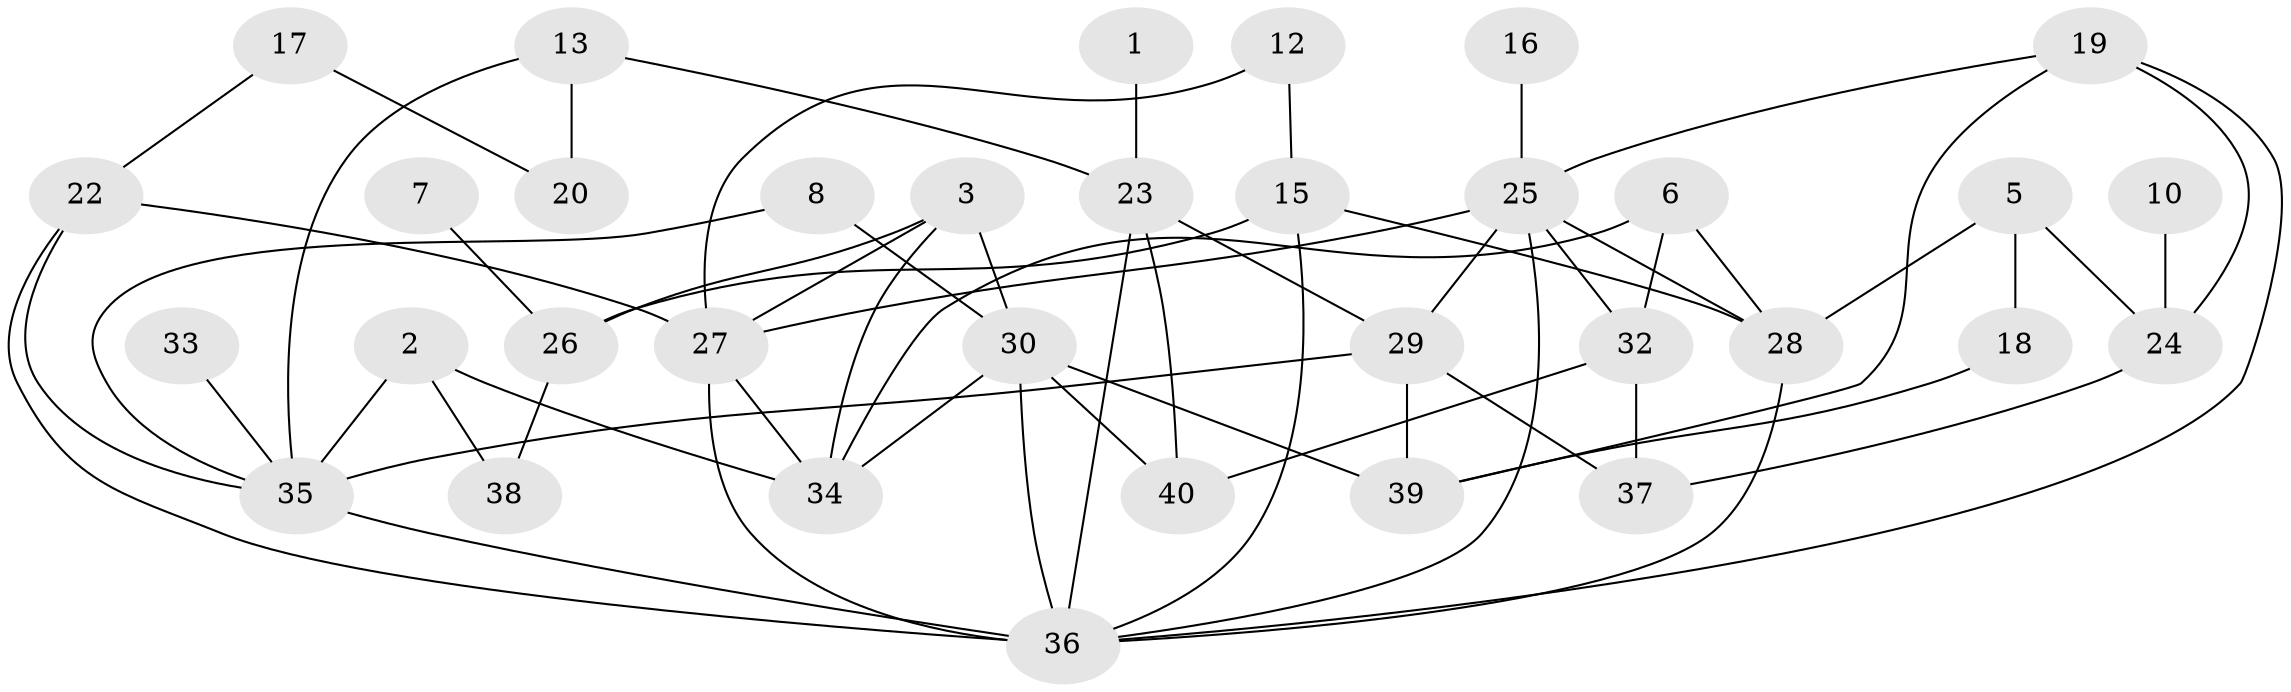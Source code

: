 // original degree distribution, {3: 0.26582278481012656, 5: 0.06329113924050633, 1: 0.1518987341772152, 4: 0.17721518987341772, 2: 0.25316455696202533, 0: 0.06329113924050633, 6: 0.02531645569620253}
// Generated by graph-tools (version 1.1) at 2025/49/03/09/25 03:49:07]
// undirected, 34 vertices, 61 edges
graph export_dot {
graph [start="1"]
  node [color=gray90,style=filled];
  1;
  2;
  3;
  5;
  6;
  7;
  8;
  10;
  12;
  13;
  15;
  16;
  17;
  18;
  19;
  20;
  22;
  23;
  24;
  25;
  26;
  27;
  28;
  29;
  30;
  32;
  33;
  34;
  35;
  36;
  37;
  38;
  39;
  40;
  1 -- 23 [weight=1.0];
  2 -- 34 [weight=1.0];
  2 -- 35 [weight=1.0];
  2 -- 38 [weight=1.0];
  3 -- 26 [weight=1.0];
  3 -- 27 [weight=1.0];
  3 -- 30 [weight=1.0];
  3 -- 34 [weight=1.0];
  5 -- 18 [weight=1.0];
  5 -- 24 [weight=1.0];
  5 -- 28 [weight=1.0];
  6 -- 28 [weight=1.0];
  6 -- 32 [weight=1.0];
  6 -- 34 [weight=1.0];
  7 -- 26 [weight=1.0];
  8 -- 30 [weight=1.0];
  8 -- 35 [weight=1.0];
  10 -- 24 [weight=1.0];
  12 -- 15 [weight=1.0];
  12 -- 27 [weight=1.0];
  13 -- 20 [weight=1.0];
  13 -- 23 [weight=1.0];
  13 -- 35 [weight=1.0];
  15 -- 26 [weight=1.0];
  15 -- 28 [weight=1.0];
  15 -- 36 [weight=1.0];
  16 -- 25 [weight=1.0];
  17 -- 20 [weight=1.0];
  17 -- 22 [weight=1.0];
  18 -- 39 [weight=1.0];
  19 -- 24 [weight=1.0];
  19 -- 25 [weight=1.0];
  19 -- 36 [weight=1.0];
  19 -- 39 [weight=1.0];
  22 -- 27 [weight=1.0];
  22 -- 35 [weight=1.0];
  22 -- 36 [weight=1.0];
  23 -- 29 [weight=1.0];
  23 -- 36 [weight=1.0];
  23 -- 40 [weight=1.0];
  24 -- 37 [weight=1.0];
  25 -- 27 [weight=1.0];
  25 -- 28 [weight=1.0];
  25 -- 29 [weight=1.0];
  25 -- 32 [weight=1.0];
  25 -- 36 [weight=1.0];
  26 -- 38 [weight=1.0];
  27 -- 34 [weight=1.0];
  27 -- 36 [weight=1.0];
  28 -- 36 [weight=1.0];
  29 -- 35 [weight=1.0];
  29 -- 37 [weight=2.0];
  29 -- 39 [weight=1.0];
  30 -- 34 [weight=1.0];
  30 -- 36 [weight=1.0];
  30 -- 39 [weight=1.0];
  30 -- 40 [weight=2.0];
  32 -- 37 [weight=1.0];
  32 -- 40 [weight=1.0];
  33 -- 35 [weight=1.0];
  35 -- 36 [weight=1.0];
}
